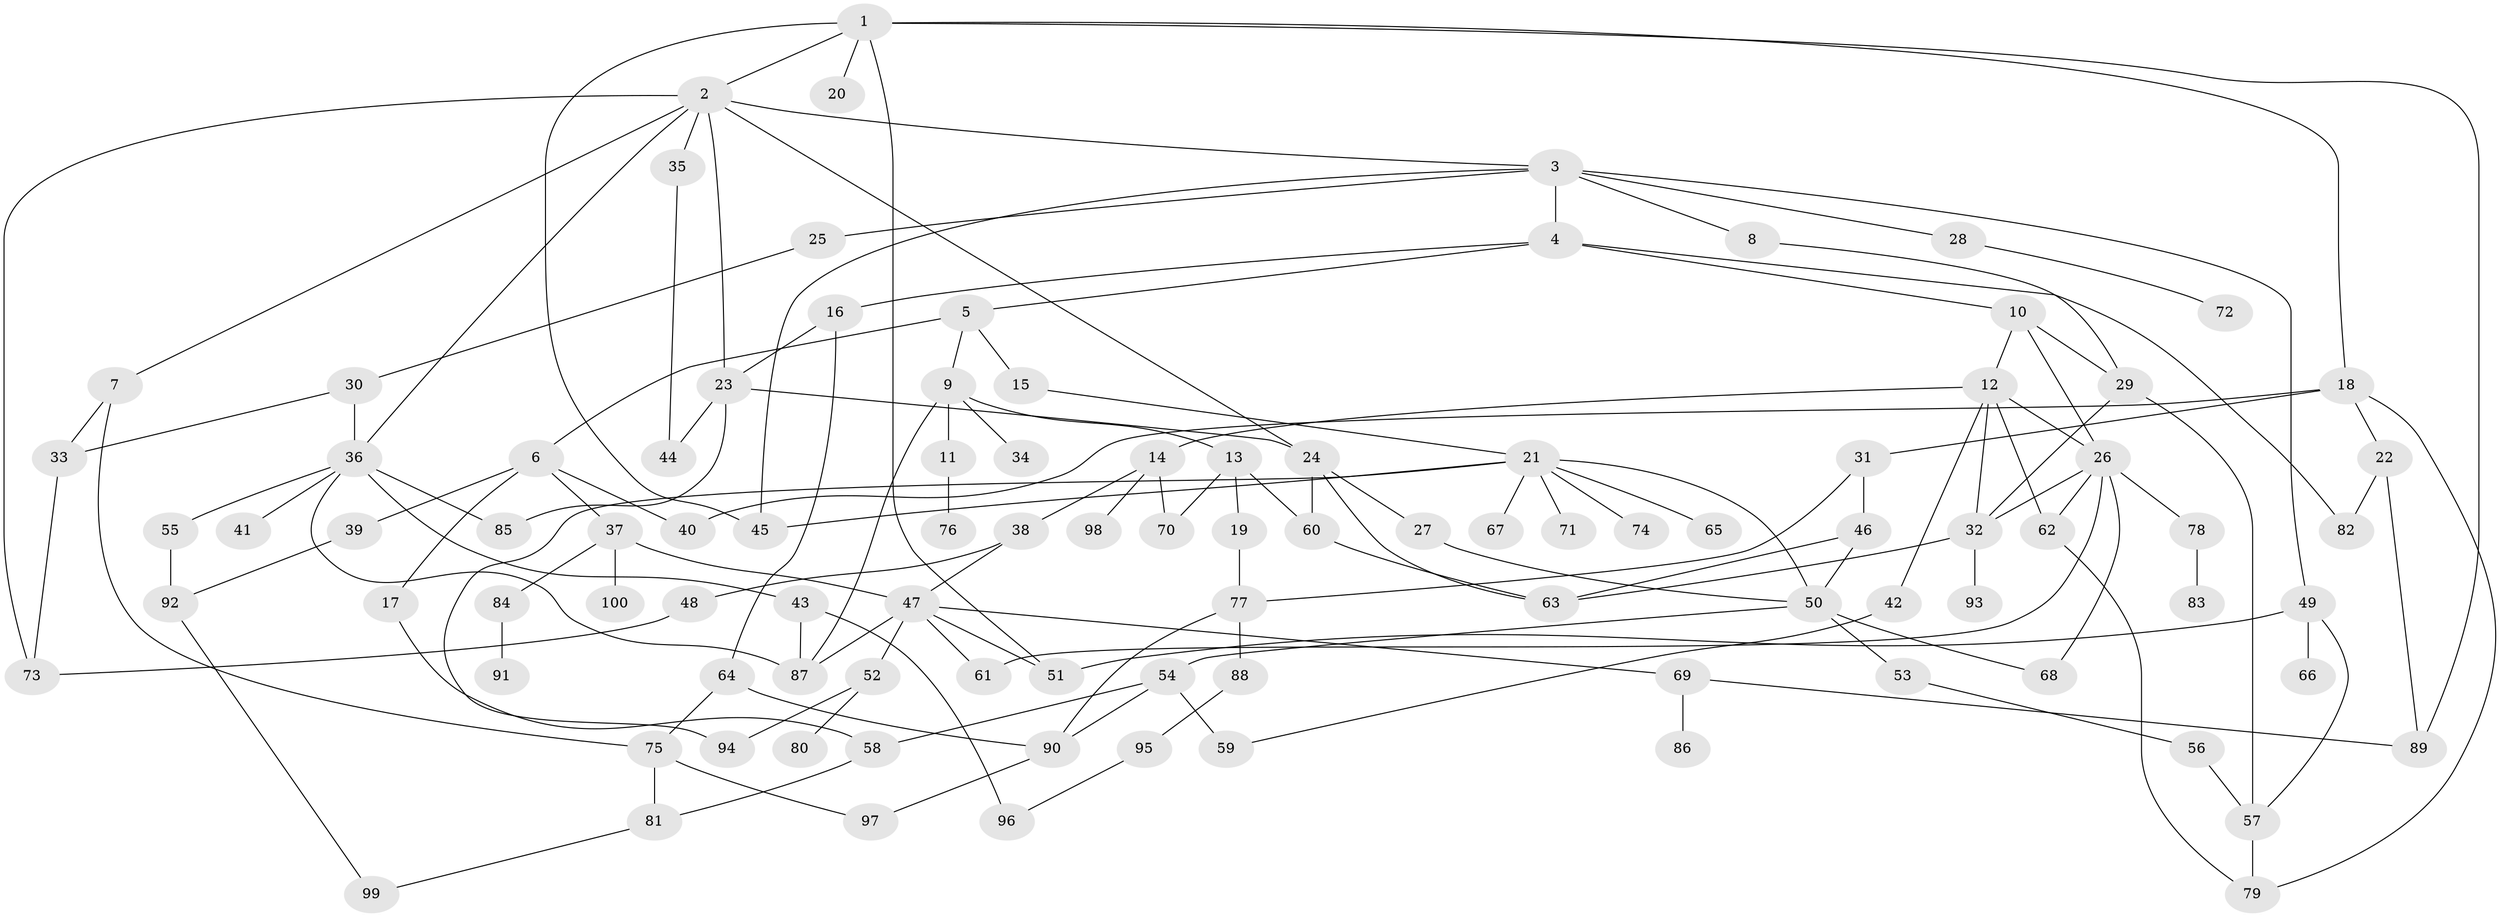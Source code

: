 // Generated by graph-tools (version 1.1) at 2025/25/03/09/25 03:25:25]
// undirected, 100 vertices, 149 edges
graph export_dot {
graph [start="1"]
  node [color=gray90,style=filled];
  1;
  2;
  3;
  4;
  5;
  6;
  7;
  8;
  9;
  10;
  11;
  12;
  13;
  14;
  15;
  16;
  17;
  18;
  19;
  20;
  21;
  22;
  23;
  24;
  25;
  26;
  27;
  28;
  29;
  30;
  31;
  32;
  33;
  34;
  35;
  36;
  37;
  38;
  39;
  40;
  41;
  42;
  43;
  44;
  45;
  46;
  47;
  48;
  49;
  50;
  51;
  52;
  53;
  54;
  55;
  56;
  57;
  58;
  59;
  60;
  61;
  62;
  63;
  64;
  65;
  66;
  67;
  68;
  69;
  70;
  71;
  72;
  73;
  74;
  75;
  76;
  77;
  78;
  79;
  80;
  81;
  82;
  83;
  84;
  85;
  86;
  87;
  88;
  89;
  90;
  91;
  92;
  93;
  94;
  95;
  96;
  97;
  98;
  99;
  100;
  1 -- 2;
  1 -- 18;
  1 -- 20;
  1 -- 89;
  1 -- 51;
  1 -- 45;
  2 -- 3;
  2 -- 7;
  2 -- 35;
  2 -- 36;
  2 -- 23;
  2 -- 73;
  2 -- 24;
  3 -- 4;
  3 -- 8;
  3 -- 25;
  3 -- 28;
  3 -- 49;
  3 -- 45;
  4 -- 5;
  4 -- 10;
  4 -- 16;
  4 -- 82;
  5 -- 6;
  5 -- 9;
  5 -- 15;
  6 -- 17;
  6 -- 37;
  6 -- 39;
  6 -- 40;
  7 -- 33;
  7 -- 75;
  8 -- 29;
  9 -- 11;
  9 -- 13;
  9 -- 34;
  9 -- 87;
  10 -- 12;
  10 -- 26;
  10 -- 29;
  11 -- 76;
  12 -- 14;
  12 -- 42;
  12 -- 32;
  12 -- 62;
  12 -- 26;
  13 -- 19;
  13 -- 60;
  13 -- 70;
  14 -- 38;
  14 -- 98;
  14 -- 70;
  15 -- 21;
  16 -- 23;
  16 -- 64;
  17 -- 58;
  18 -- 22;
  18 -- 31;
  18 -- 79;
  18 -- 40;
  19 -- 77;
  21 -- 45;
  21 -- 65;
  21 -- 67;
  21 -- 71;
  21 -- 74;
  21 -- 50;
  21 -- 94;
  22 -- 89;
  22 -- 82;
  23 -- 24;
  23 -- 85;
  23 -- 44;
  24 -- 27;
  24 -- 63;
  24 -- 60;
  25 -- 30;
  26 -- 32;
  26 -- 62;
  26 -- 78;
  26 -- 61;
  26 -- 68;
  27 -- 50;
  28 -- 72;
  29 -- 57;
  29 -- 32;
  30 -- 33;
  30 -- 36;
  31 -- 46;
  31 -- 77;
  32 -- 93;
  32 -- 63;
  33 -- 73;
  35 -- 44;
  36 -- 41;
  36 -- 43;
  36 -- 55;
  36 -- 85;
  36 -- 87;
  37 -- 47;
  37 -- 84;
  37 -- 100;
  38 -- 48;
  38 -- 47;
  39 -- 92;
  42 -- 59;
  43 -- 96;
  43 -- 87;
  46 -- 50;
  46 -- 63;
  47 -- 52;
  47 -- 61;
  47 -- 69;
  47 -- 51;
  47 -- 87;
  48 -- 73;
  49 -- 51;
  49 -- 66;
  49 -- 57;
  50 -- 53;
  50 -- 54;
  50 -- 68;
  52 -- 80;
  52 -- 94;
  53 -- 56;
  54 -- 58;
  54 -- 59;
  54 -- 90;
  55 -- 92;
  56 -- 57;
  57 -- 79;
  58 -- 81;
  60 -- 63;
  62 -- 79;
  64 -- 75;
  64 -- 90;
  69 -- 86;
  69 -- 89;
  75 -- 97;
  75 -- 81;
  77 -- 88;
  77 -- 90;
  78 -- 83;
  81 -- 99;
  84 -- 91;
  88 -- 95;
  90 -- 97;
  92 -- 99;
  95 -- 96;
}
